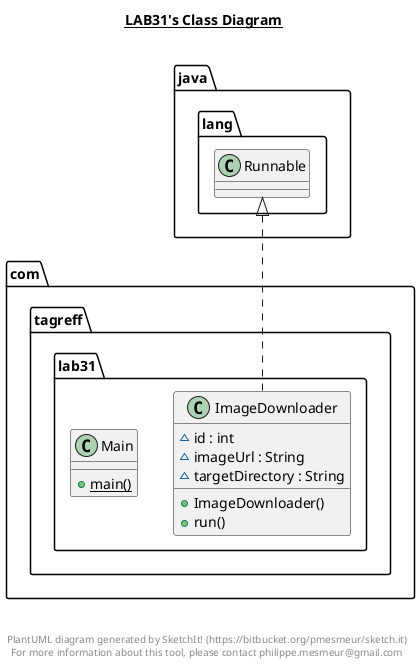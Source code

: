 @startuml

title __LAB31's Class Diagram__\n

  namespace com.tagreff.lab31 {
    class com.tagreff.lab31.ImageDownloader {
        ~ id : int
        ~ imageUrl : String
        ~ targetDirectory : String
        + ImageDownloader()
        + run()
    }
  }
  

  namespace com.tagreff.lab31 {
    class com.tagreff.lab31.Main {
        {static} + main()
    }
  }
  

  com.tagreff.lab31.ImageDownloader .up.|> java.lang.Runnable


right footer


PlantUML diagram generated by SketchIt! (https://bitbucket.org/pmesmeur/sketch.it)
For more information about this tool, please contact philippe.mesmeur@gmail.com
endfooter

@enduml
